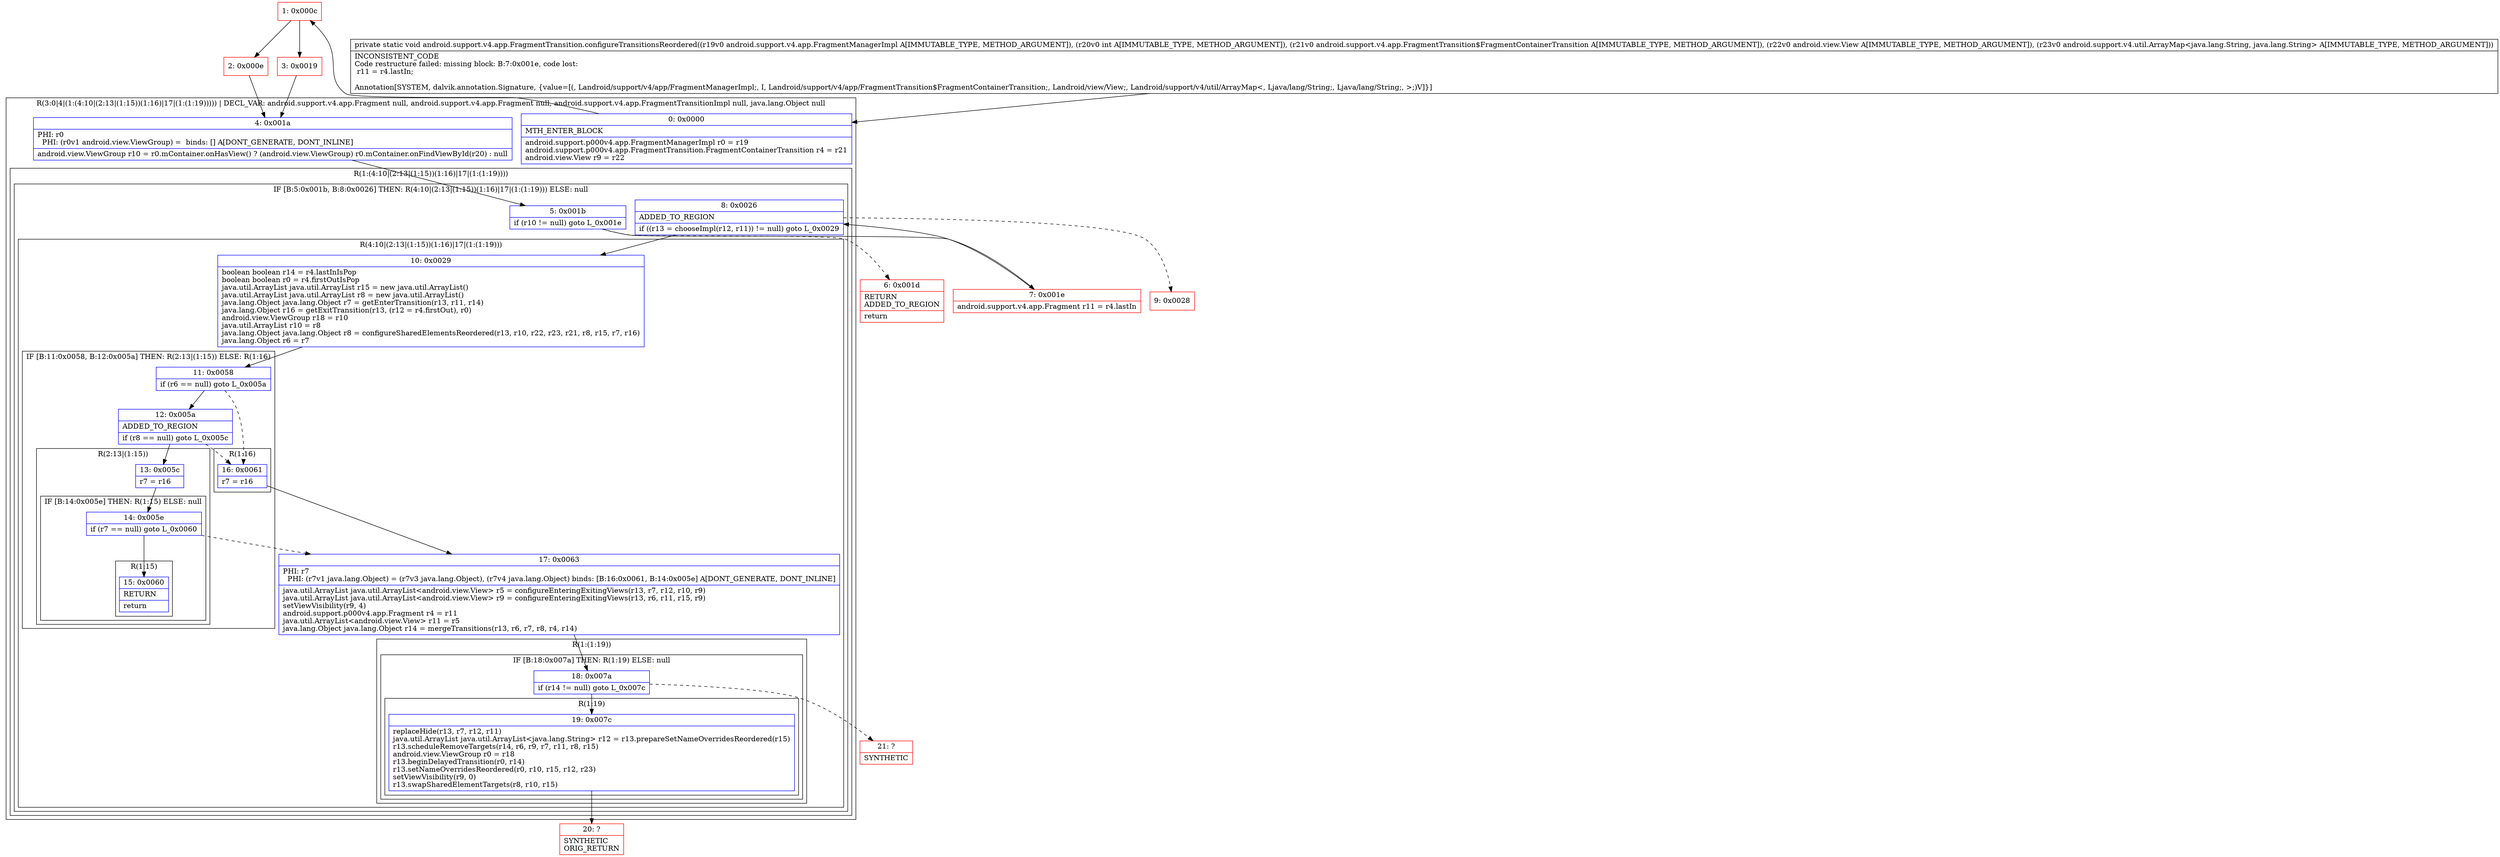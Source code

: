 digraph "CFG forandroid.support.v4.app.FragmentTransition.configureTransitionsReordered(Landroid\/support\/v4\/app\/FragmentManagerImpl;ILandroid\/support\/v4\/app\/FragmentTransition$FragmentContainerTransition;Landroid\/view\/View;Landroid\/support\/v4\/util\/ArrayMap;)V" {
subgraph cluster_Region_1098760080 {
label = "R(3:0|4|(1:(4:10|(2:13|(1:15))(1:16)|17|(1:(1:19))))) | DECL_VAR: android.support.v4.app.Fragment null, android.support.v4.app.Fragment null, android.support.v4.app.FragmentTransitionImpl null, java.lang.Object null\l";
node [shape=record,color=blue];
Node_0 [shape=record,label="{0\:\ 0x0000|MTH_ENTER_BLOCK\l|android.support.p000v4.app.FragmentManagerImpl r0 = r19\landroid.support.p000v4.app.FragmentTransition.FragmentContainerTransition r4 = r21\landroid.view.View r9 = r22\l}"];
Node_4 [shape=record,label="{4\:\ 0x001a|PHI: r0 \l  PHI: (r0v1 android.view.ViewGroup) =  binds: [] A[DONT_GENERATE, DONT_INLINE]\l|android.view.ViewGroup r10 = r0.mContainer.onHasView() ? (android.view.ViewGroup) r0.mContainer.onFindViewById(r20) : null\l}"];
subgraph cluster_Region_1876137151 {
label = "R(1:(4:10|(2:13|(1:15))(1:16)|17|(1:(1:19))))";
node [shape=record,color=blue];
subgraph cluster_IfRegion_397677389 {
label = "IF [B:5:0x001b, B:8:0x0026] THEN: R(4:10|(2:13|(1:15))(1:16)|17|(1:(1:19))) ELSE: null";
node [shape=record,color=blue];
Node_5 [shape=record,label="{5\:\ 0x001b|if (r10 != null) goto L_0x001e\l}"];
Node_8 [shape=record,label="{8\:\ 0x0026|ADDED_TO_REGION\l|if ((r13 = chooseImpl(r12, r11)) != null) goto L_0x0029\l}"];
subgraph cluster_Region_1534166688 {
label = "R(4:10|(2:13|(1:15))(1:16)|17|(1:(1:19)))";
node [shape=record,color=blue];
Node_10 [shape=record,label="{10\:\ 0x0029|boolean boolean r14 = r4.lastInIsPop\lboolean boolean r0 = r4.firstOutIsPop\ljava.util.ArrayList java.util.ArrayList r15 = new java.util.ArrayList()\ljava.util.ArrayList java.util.ArrayList r8 = new java.util.ArrayList()\ljava.lang.Object java.lang.Object r7 = getEnterTransition(r13, r11, r14)\ljava.lang.Object r16 = getExitTransition(r13, (r12 = r4.firstOut), r0)\landroid.view.ViewGroup r18 = r10\ljava.util.ArrayList r10 = r8\ljava.lang.Object java.lang.Object r8 = configureSharedElementsReordered(r13, r10, r22, r23, r21, r8, r15, r7, r16)\ljava.lang.Object r6 = r7\l}"];
subgraph cluster_IfRegion_365809061 {
label = "IF [B:11:0x0058, B:12:0x005a] THEN: R(2:13|(1:15)) ELSE: R(1:16)";
node [shape=record,color=blue];
Node_11 [shape=record,label="{11\:\ 0x0058|if (r6 == null) goto L_0x005a\l}"];
Node_12 [shape=record,label="{12\:\ 0x005a|ADDED_TO_REGION\l|if (r8 == null) goto L_0x005c\l}"];
subgraph cluster_Region_1967607895 {
label = "R(2:13|(1:15))";
node [shape=record,color=blue];
Node_13 [shape=record,label="{13\:\ 0x005c|r7 = r16\l}"];
subgraph cluster_IfRegion_1330757657 {
label = "IF [B:14:0x005e] THEN: R(1:15) ELSE: null";
node [shape=record,color=blue];
Node_14 [shape=record,label="{14\:\ 0x005e|if (r7 == null) goto L_0x0060\l}"];
subgraph cluster_Region_585320030 {
label = "R(1:15)";
node [shape=record,color=blue];
Node_15 [shape=record,label="{15\:\ 0x0060|RETURN\l|return\l}"];
}
}
}
subgraph cluster_Region_575970521 {
label = "R(1:16)";
node [shape=record,color=blue];
Node_16 [shape=record,label="{16\:\ 0x0061|r7 = r16\l}"];
}
}
Node_17 [shape=record,label="{17\:\ 0x0063|PHI: r7 \l  PHI: (r7v1 java.lang.Object) = (r7v3 java.lang.Object), (r7v4 java.lang.Object) binds: [B:16:0x0061, B:14:0x005e] A[DONT_GENERATE, DONT_INLINE]\l|java.util.ArrayList java.util.ArrayList\<android.view.View\> r5 = configureEnteringExitingViews(r13, r7, r12, r10, r9)\ljava.util.ArrayList java.util.ArrayList\<android.view.View\> r9 = configureEnteringExitingViews(r13, r6, r11, r15, r9)\lsetViewVisibility(r9, 4)\landroid.support.p000v4.app.Fragment r4 = r11\ljava.util.ArrayList\<android.view.View\> r11 = r5\ljava.lang.Object java.lang.Object r14 = mergeTransitions(r13, r6, r7, r8, r4, r14)\l}"];
subgraph cluster_Region_964662520 {
label = "R(1:(1:19))";
node [shape=record,color=blue];
subgraph cluster_IfRegion_453498388 {
label = "IF [B:18:0x007a] THEN: R(1:19) ELSE: null";
node [shape=record,color=blue];
Node_18 [shape=record,label="{18\:\ 0x007a|if (r14 != null) goto L_0x007c\l}"];
subgraph cluster_Region_1508566469 {
label = "R(1:19)";
node [shape=record,color=blue];
Node_19 [shape=record,label="{19\:\ 0x007c|replaceHide(r13, r7, r12, r11)\ljava.util.ArrayList java.util.ArrayList\<java.lang.String\> r12 = r13.prepareSetNameOverridesReordered(r15)\lr13.scheduleRemoveTargets(r14, r6, r9, r7, r11, r8, r15)\landroid.view.ViewGroup r0 = r18\lr13.beginDelayedTransition(r0, r14)\lr13.setNameOverridesReordered(r0, r10, r15, r12, r23)\lsetViewVisibility(r9, 0)\lr13.swapSharedElementTargets(r8, r10, r15)\l}"];
}
}
}
}
}
}
}
Node_1 [shape=record,color=red,label="{1\:\ 0x000c}"];
Node_2 [shape=record,color=red,label="{2\:\ 0x000e}"];
Node_3 [shape=record,color=red,label="{3\:\ 0x0019}"];
Node_6 [shape=record,color=red,label="{6\:\ 0x001d|RETURN\lADDED_TO_REGION\l|return\l}"];
Node_7 [shape=record,color=red,label="{7\:\ 0x001e|android.support.v4.app.Fragment r11 = r4.lastIn\l}"];
Node_9 [shape=record,color=red,label="{9\:\ 0x0028}"];
Node_20 [shape=record,color=red,label="{20\:\ ?|SYNTHETIC\lORIG_RETURN\l}"];
Node_21 [shape=record,color=red,label="{21\:\ ?|SYNTHETIC\l}"];
MethodNode[shape=record,label="{private static void android.support.v4.app.FragmentTransition.configureTransitionsReordered((r19v0 android.support.v4.app.FragmentManagerImpl A[IMMUTABLE_TYPE, METHOD_ARGUMENT]), (r20v0 int A[IMMUTABLE_TYPE, METHOD_ARGUMENT]), (r21v0 android.support.v4.app.FragmentTransition$FragmentContainerTransition A[IMMUTABLE_TYPE, METHOD_ARGUMENT]), (r22v0 android.view.View A[IMMUTABLE_TYPE, METHOD_ARGUMENT]), (r23v0 android.support.v4.util.ArrayMap\<java.lang.String, java.lang.String\> A[IMMUTABLE_TYPE, METHOD_ARGUMENT]))  | INCONSISTENT_CODE\lCode restructure failed: missing block: B:7:0x001e, code lost:\l    r11 = r4.lastIn;\l\lAnnotation[SYSTEM, dalvik.annotation.Signature, \{value=[(, Landroid\/support\/v4\/app\/FragmentManagerImpl;, I, Landroid\/support\/v4\/app\/FragmentTransition$FragmentContainerTransition;, Landroid\/view\/View;, Landroid\/support\/v4\/util\/ArrayMap\<, Ljava\/lang\/String;, Ljava\/lang\/String;, \>;)V]\}]\l}"];
MethodNode -> Node_0;
Node_0 -> Node_1;
Node_4 -> Node_5;
Node_5 -> Node_6[style=dashed];
Node_5 -> Node_7;
Node_8 -> Node_9[style=dashed];
Node_8 -> Node_10;
Node_10 -> Node_11;
Node_11 -> Node_12;
Node_11 -> Node_16[style=dashed];
Node_12 -> Node_13;
Node_12 -> Node_16[style=dashed];
Node_13 -> Node_14;
Node_14 -> Node_15;
Node_14 -> Node_17[style=dashed];
Node_16 -> Node_17;
Node_17 -> Node_18;
Node_18 -> Node_19;
Node_18 -> Node_21[style=dashed];
Node_19 -> Node_20;
Node_1 -> Node_2;
Node_1 -> Node_3;
Node_2 -> Node_4;
Node_3 -> Node_4;
Node_7 -> Node_8;
}

